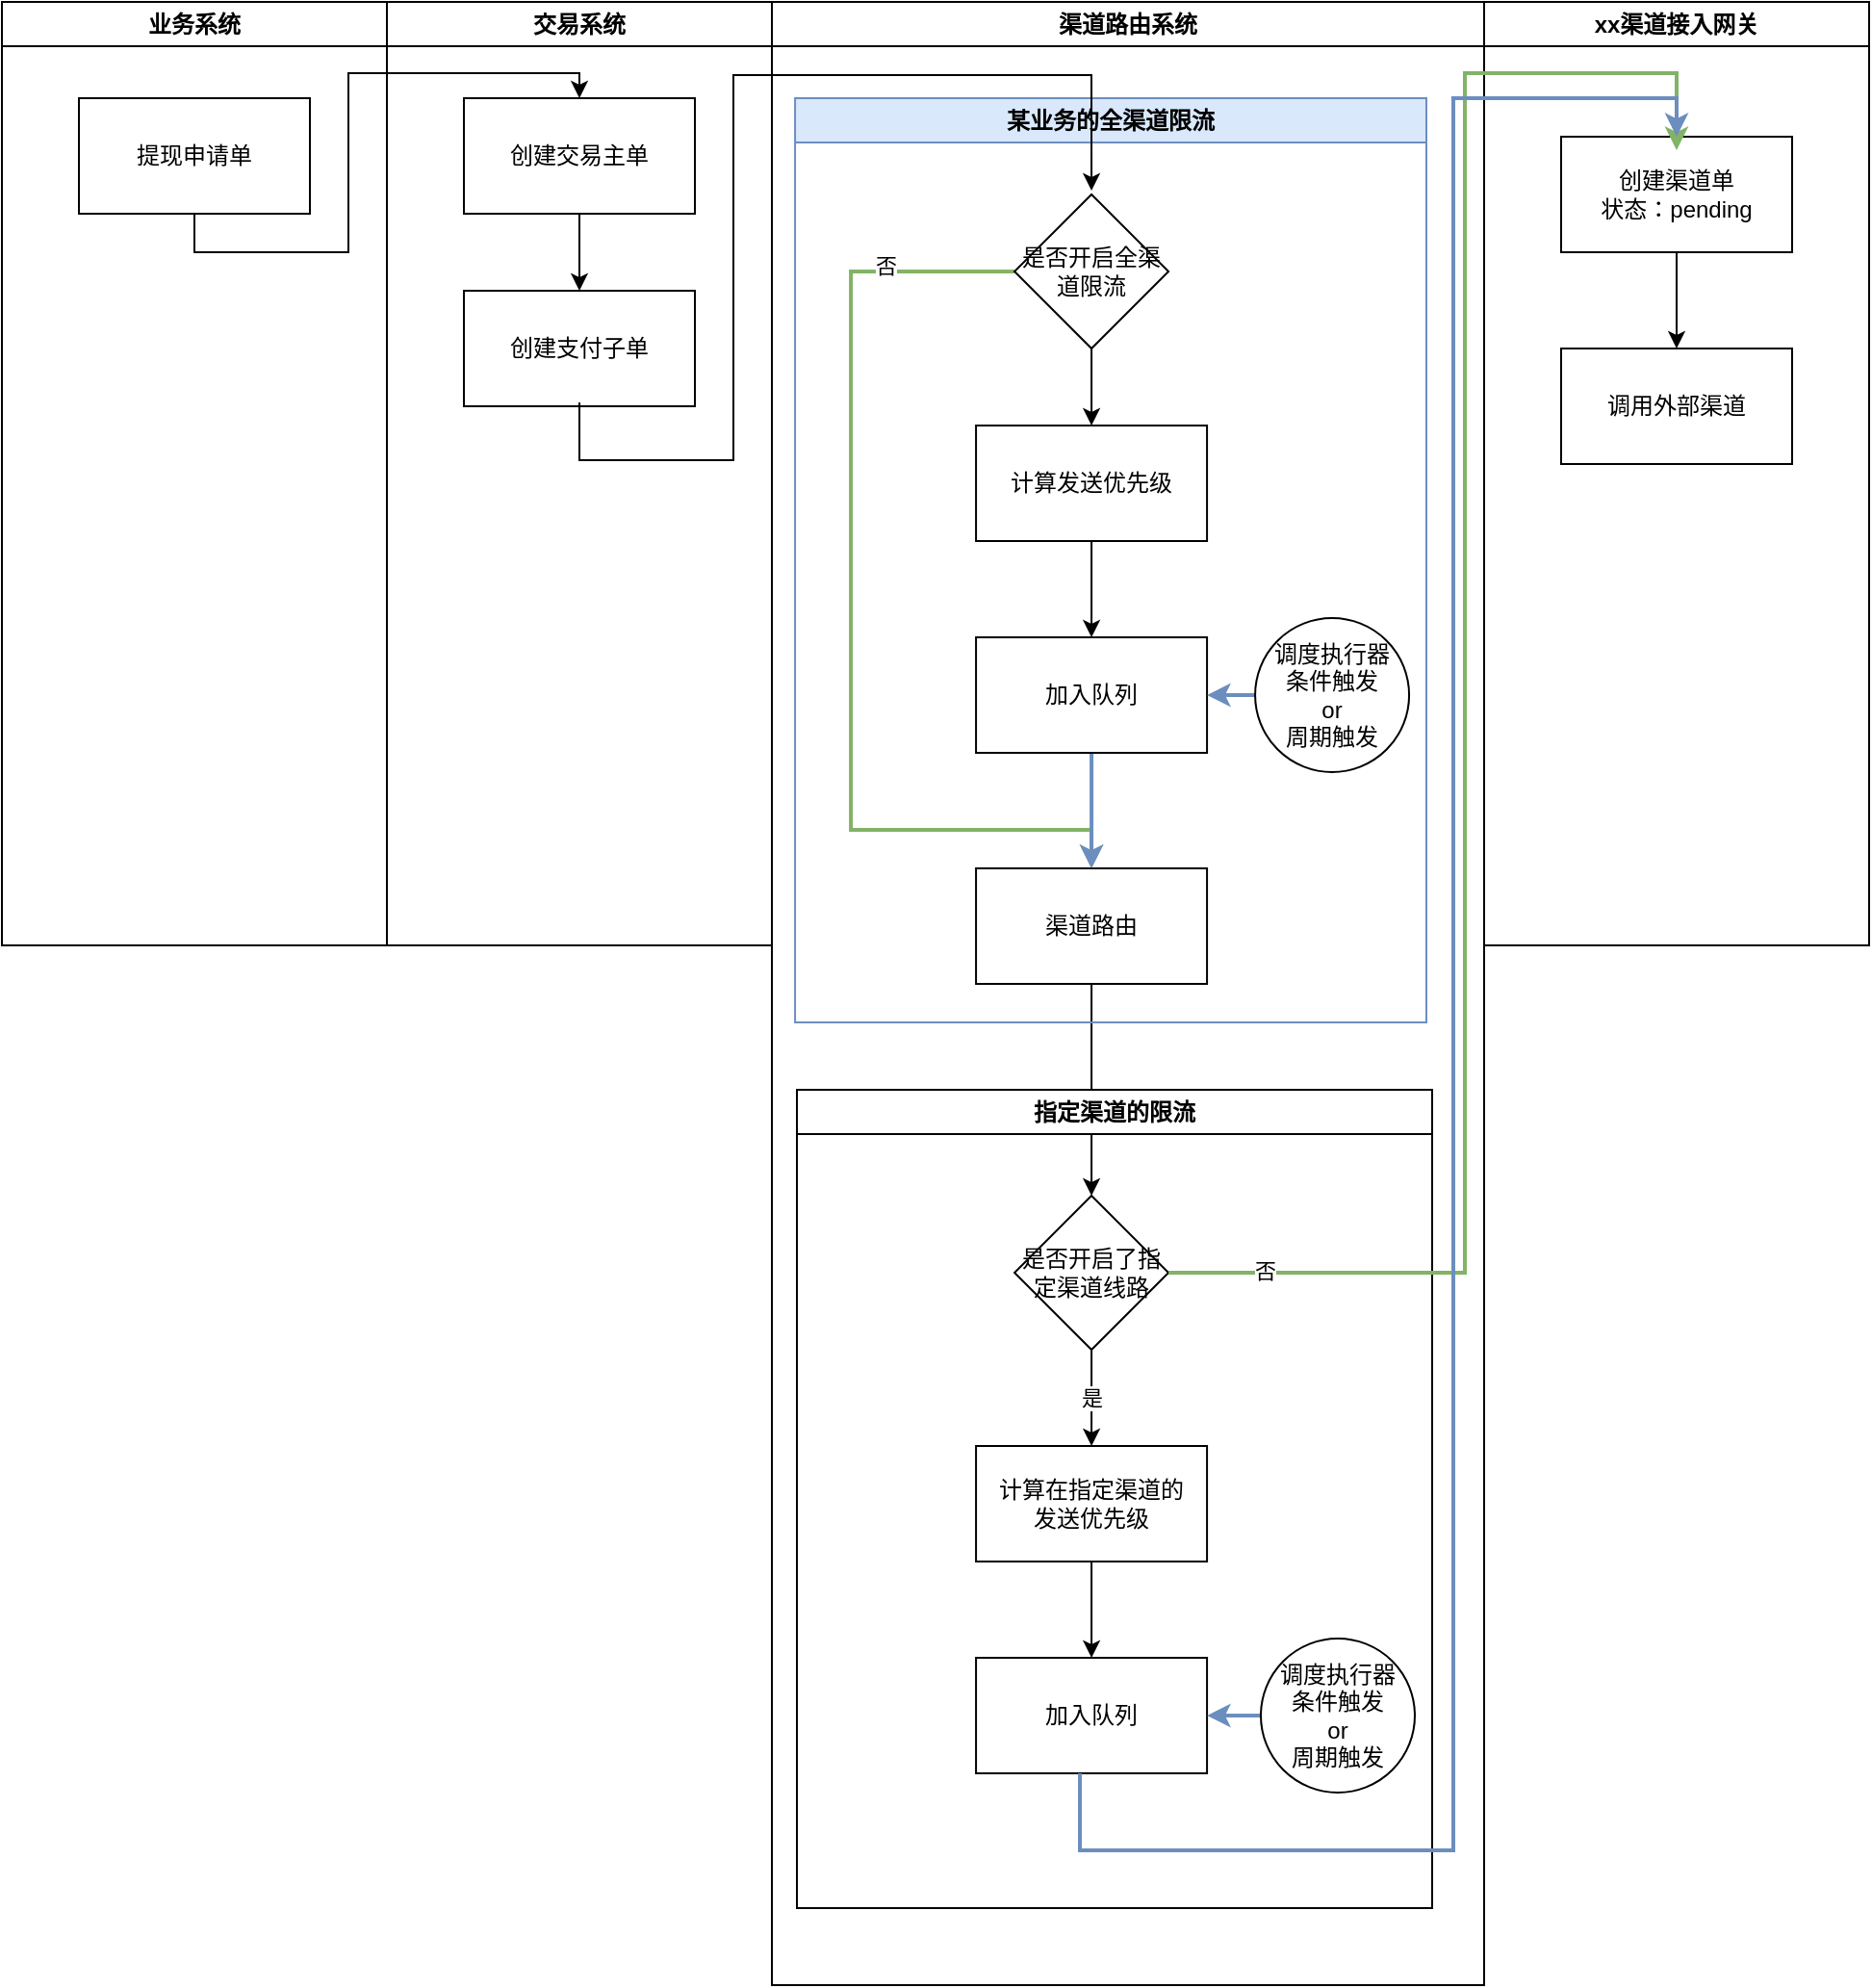 <mxfile version="20.8.23" type="github">
  <diagram name="第 1 页" id="Jk1bQOxPS3HD9sCwl8Wc">
    <mxGraphModel dx="1136" dy="727" grid="1" gridSize="10" guides="1" tooltips="1" connect="1" arrows="1" fold="1" page="1" pageScale="1" pageWidth="827" pageHeight="1169" math="0" shadow="0">
      <root>
        <mxCell id="0" />
        <mxCell id="1" parent="0" />
        <mxCell id="ZcJrrVffbv_kd-z43Npl-1" value="业务系统" style="swimlane;whiteSpace=wrap;html=1;" vertex="1" parent="1">
          <mxGeometry x="80" y="20" width="200" height="490" as="geometry" />
        </mxCell>
        <mxCell id="ZcJrrVffbv_kd-z43Npl-6" value="提现申请单" style="rounded=0;whiteSpace=wrap;html=1;" vertex="1" parent="ZcJrrVffbv_kd-z43Npl-1">
          <mxGeometry x="40" y="50" width="120" height="60" as="geometry" />
        </mxCell>
        <mxCell id="ZcJrrVffbv_kd-z43Npl-2" value="交易系统" style="swimlane;whiteSpace=wrap;html=1;" vertex="1" parent="1">
          <mxGeometry x="280" y="20" width="200" height="490" as="geometry" />
        </mxCell>
        <mxCell id="ZcJrrVffbv_kd-z43Npl-40" style="edgeStyle=orthogonalEdgeStyle;rounded=0;orthogonalLoop=1;jettySize=auto;html=1;entryX=0.5;entryY=0;entryDx=0;entryDy=0;strokeColor=#000000;strokeWidth=1;" edge="1" parent="ZcJrrVffbv_kd-z43Npl-2" source="ZcJrrVffbv_kd-z43Npl-7" target="ZcJrrVffbv_kd-z43Npl-8">
          <mxGeometry relative="1" as="geometry" />
        </mxCell>
        <mxCell id="ZcJrrVffbv_kd-z43Npl-7" value="创建交易主单" style="rounded=0;whiteSpace=wrap;html=1;" vertex="1" parent="ZcJrrVffbv_kd-z43Npl-2">
          <mxGeometry x="40" y="50" width="120" height="60" as="geometry" />
        </mxCell>
        <mxCell id="ZcJrrVffbv_kd-z43Npl-8" value="创建支付子单" style="rounded=0;whiteSpace=wrap;html=1;" vertex="1" parent="ZcJrrVffbv_kd-z43Npl-2">
          <mxGeometry x="40" y="150" width="120" height="60" as="geometry" />
        </mxCell>
        <mxCell id="ZcJrrVffbv_kd-z43Npl-3" value="渠道路由系统" style="swimlane;whiteSpace=wrap;html=1;" vertex="1" parent="1">
          <mxGeometry x="480" y="20" width="370" height="1030" as="geometry" />
        </mxCell>
        <mxCell id="ZcJrrVffbv_kd-z43Npl-14" style="edgeStyle=orthogonalEdgeStyle;rounded=0;orthogonalLoop=1;jettySize=auto;html=1;entryX=0.5;entryY=0;entryDx=0;entryDy=0;exitX=0;exitY=0.5;exitDx=0;exitDy=0;fillColor=#d5e8d4;strokeColor=#82b366;strokeWidth=2;" edge="1" parent="ZcJrrVffbv_kd-z43Npl-3" source="ZcJrrVffbv_kd-z43Npl-10" target="ZcJrrVffbv_kd-z43Npl-11">
          <mxGeometry relative="1" as="geometry">
            <Array as="points">
              <mxPoint x="41.04" y="140" />
              <mxPoint x="41.04" y="430" />
              <mxPoint x="166.04" y="430" />
            </Array>
          </mxGeometry>
        </mxCell>
        <mxCell id="ZcJrrVffbv_kd-z43Npl-15" value="否" style="edgeLabel;html=1;align=center;verticalAlign=middle;resizable=0;points=[];" vertex="1" connectable="0" parent="ZcJrrVffbv_kd-z43Npl-14">
          <mxGeometry x="-0.74" y="-3" relative="1" as="geometry">
            <mxPoint as="offset" />
          </mxGeometry>
        </mxCell>
        <mxCell id="ZcJrrVffbv_kd-z43Npl-17" style="edgeStyle=orthogonalEdgeStyle;rounded=0;orthogonalLoop=1;jettySize=auto;html=1;entryX=0.5;entryY=0;entryDx=0;entryDy=0;" edge="1" parent="ZcJrrVffbv_kd-z43Npl-3" source="ZcJrrVffbv_kd-z43Npl-10" target="ZcJrrVffbv_kd-z43Npl-16">
          <mxGeometry relative="1" as="geometry" />
        </mxCell>
        <mxCell id="ZcJrrVffbv_kd-z43Npl-10" value="是否开启全渠道限流" style="rhombus;whiteSpace=wrap;html=1;" vertex="1" parent="ZcJrrVffbv_kd-z43Npl-3">
          <mxGeometry x="126.04" y="100" width="80" height="80" as="geometry" />
        </mxCell>
        <mxCell id="ZcJrrVffbv_kd-z43Npl-26" style="edgeStyle=orthogonalEdgeStyle;rounded=0;orthogonalLoop=1;jettySize=auto;html=1;entryX=0.5;entryY=0;entryDx=0;entryDy=0;strokeColor=#000000;strokeWidth=1;" edge="1" parent="ZcJrrVffbv_kd-z43Npl-3" source="ZcJrrVffbv_kd-z43Npl-11" target="ZcJrrVffbv_kd-z43Npl-25">
          <mxGeometry relative="1" as="geometry" />
        </mxCell>
        <mxCell id="ZcJrrVffbv_kd-z43Npl-11" value="渠道路由" style="rounded=0;whiteSpace=wrap;html=1;" vertex="1" parent="ZcJrrVffbv_kd-z43Npl-3">
          <mxGeometry x="106.04" y="450" width="120" height="60" as="geometry" />
        </mxCell>
        <mxCell id="ZcJrrVffbv_kd-z43Npl-19" style="edgeStyle=orthogonalEdgeStyle;rounded=0;orthogonalLoop=1;jettySize=auto;html=1;entryX=0.5;entryY=0;entryDx=0;entryDy=0;fillColor=#dae8fc;strokeColor=#6c8ebf;strokeWidth=2;" edge="1" parent="ZcJrrVffbv_kd-z43Npl-3" source="ZcJrrVffbv_kd-z43Npl-12" target="ZcJrrVffbv_kd-z43Npl-11">
          <mxGeometry relative="1" as="geometry" />
        </mxCell>
        <mxCell id="ZcJrrVffbv_kd-z43Npl-12" value="加入队列" style="rounded=0;whiteSpace=wrap;html=1;" vertex="1" parent="ZcJrrVffbv_kd-z43Npl-3">
          <mxGeometry x="106.04" y="330" width="120" height="60" as="geometry" />
        </mxCell>
        <mxCell id="ZcJrrVffbv_kd-z43Npl-18" style="edgeStyle=orthogonalEdgeStyle;rounded=0;orthogonalLoop=1;jettySize=auto;html=1;entryX=0.5;entryY=0;entryDx=0;entryDy=0;" edge="1" parent="ZcJrrVffbv_kd-z43Npl-3" source="ZcJrrVffbv_kd-z43Npl-16" target="ZcJrrVffbv_kd-z43Npl-12">
          <mxGeometry relative="1" as="geometry" />
        </mxCell>
        <mxCell id="ZcJrrVffbv_kd-z43Npl-16" value="计算发送优先级" style="rounded=0;whiteSpace=wrap;html=1;" vertex="1" parent="ZcJrrVffbv_kd-z43Npl-3">
          <mxGeometry x="106.04" y="220" width="120" height="60" as="geometry" />
        </mxCell>
        <mxCell id="ZcJrrVffbv_kd-z43Npl-21" style="edgeStyle=orthogonalEdgeStyle;rounded=0;orthogonalLoop=1;jettySize=auto;html=1;entryX=1;entryY=0.5;entryDx=0;entryDy=0;fillColor=#dae8fc;strokeColor=#6c8ebf;strokeWidth=2;" edge="1" parent="ZcJrrVffbv_kd-z43Npl-3" source="ZcJrrVffbv_kd-z43Npl-20" target="ZcJrrVffbv_kd-z43Npl-12">
          <mxGeometry relative="1" as="geometry" />
        </mxCell>
        <mxCell id="ZcJrrVffbv_kd-z43Npl-20" value="调度执行器&lt;br&gt;条件触发&lt;br&gt;or&lt;br&gt;周期触发" style="ellipse;whiteSpace=wrap;html=1;aspect=fixed;" vertex="1" parent="ZcJrrVffbv_kd-z43Npl-3">
          <mxGeometry x="251.04" y="320" width="80" height="80" as="geometry" />
        </mxCell>
        <mxCell id="ZcJrrVffbv_kd-z43Npl-22" value="某业务的全渠道限流" style="swimlane;whiteSpace=wrap;html=1;fillColor=#dae8fc;strokeColor=#6c8ebf;" vertex="1" parent="ZcJrrVffbv_kd-z43Npl-3">
          <mxGeometry x="12.04" y="50" width="327.96" height="480" as="geometry" />
        </mxCell>
        <mxCell id="ZcJrrVffbv_kd-z43Npl-30" value="是" style="edgeStyle=orthogonalEdgeStyle;rounded=0;orthogonalLoop=1;jettySize=auto;html=1;strokeColor=#000000;strokeWidth=1;" edge="1" parent="ZcJrrVffbv_kd-z43Npl-3" source="ZcJrrVffbv_kd-z43Npl-25" target="ZcJrrVffbv_kd-z43Npl-29">
          <mxGeometry relative="1" as="geometry" />
        </mxCell>
        <mxCell id="ZcJrrVffbv_kd-z43Npl-25" value="是否开启了指定渠道线路" style="rhombus;whiteSpace=wrap;html=1;" vertex="1" parent="ZcJrrVffbv_kd-z43Npl-3">
          <mxGeometry x="126.04" y="620" width="80" height="80" as="geometry" />
        </mxCell>
        <mxCell id="ZcJrrVffbv_kd-z43Npl-33" style="edgeStyle=orthogonalEdgeStyle;rounded=0;orthogonalLoop=1;jettySize=auto;html=1;entryX=0.5;entryY=0;entryDx=0;entryDy=0;strokeColor=#000000;strokeWidth=1;" edge="1" parent="ZcJrrVffbv_kd-z43Npl-3" source="ZcJrrVffbv_kd-z43Npl-29" target="ZcJrrVffbv_kd-z43Npl-31">
          <mxGeometry relative="1" as="geometry" />
        </mxCell>
        <mxCell id="ZcJrrVffbv_kd-z43Npl-29" value="计算在指定渠道的&lt;br&gt;发送优先级" style="rounded=0;whiteSpace=wrap;html=1;" vertex="1" parent="ZcJrrVffbv_kd-z43Npl-3">
          <mxGeometry x="106.04" y="750" width="120" height="60" as="geometry" />
        </mxCell>
        <mxCell id="ZcJrrVffbv_kd-z43Npl-31" value="加入队列" style="rounded=0;whiteSpace=wrap;html=1;" vertex="1" parent="ZcJrrVffbv_kd-z43Npl-3">
          <mxGeometry x="106.04" y="860" width="120" height="60" as="geometry" />
        </mxCell>
        <mxCell id="ZcJrrVffbv_kd-z43Npl-34" style="edgeStyle=orthogonalEdgeStyle;rounded=0;orthogonalLoop=1;jettySize=auto;html=1;entryX=1;entryY=0.5;entryDx=0;entryDy=0;strokeColor=#6c8ebf;strokeWidth=2;fillColor=#dae8fc;" edge="1" parent="ZcJrrVffbv_kd-z43Npl-3" source="ZcJrrVffbv_kd-z43Npl-32" target="ZcJrrVffbv_kd-z43Npl-31">
          <mxGeometry relative="1" as="geometry" />
        </mxCell>
        <mxCell id="ZcJrrVffbv_kd-z43Npl-32" value="调度执行器&lt;br&gt;条件触发&lt;br&gt;or&lt;br&gt;周期触发" style="ellipse;whiteSpace=wrap;html=1;aspect=fixed;" vertex="1" parent="ZcJrrVffbv_kd-z43Npl-3">
          <mxGeometry x="254" y="850" width="80" height="80" as="geometry" />
        </mxCell>
        <mxCell id="ZcJrrVffbv_kd-z43Npl-36" value="指定渠道的限流" style="swimlane;whiteSpace=wrap;html=1;" vertex="1" parent="ZcJrrVffbv_kd-z43Npl-3">
          <mxGeometry x="13" y="565" width="330" height="425" as="geometry" />
        </mxCell>
        <mxCell id="ZcJrrVffbv_kd-z43Npl-4" value="xx渠道接入网关" style="swimlane;whiteSpace=wrap;html=1;" vertex="1" parent="1">
          <mxGeometry x="850" y="20" width="200" height="490" as="geometry" />
        </mxCell>
        <mxCell id="ZcJrrVffbv_kd-z43Npl-23" value="创建渠道单&lt;br&gt;状态：pending" style="rounded=0;whiteSpace=wrap;html=1;" vertex="1" parent="ZcJrrVffbv_kd-z43Npl-4">
          <mxGeometry x="40" y="70" width="120" height="60" as="geometry" />
        </mxCell>
        <mxCell id="ZcJrrVffbv_kd-z43Npl-43" value="调用外部渠道" style="rounded=0;whiteSpace=wrap;html=1;" vertex="1" parent="ZcJrrVffbv_kd-z43Npl-4">
          <mxGeometry x="40" y="180" width="120" height="60" as="geometry" />
        </mxCell>
        <mxCell id="ZcJrrVffbv_kd-z43Npl-42" style="edgeStyle=orthogonalEdgeStyle;rounded=0;orthogonalLoop=1;jettySize=auto;html=1;entryX=0.5;entryY=0;entryDx=0;entryDy=0;strokeColor=#000000;strokeWidth=1;exitX=0.5;exitY=1;exitDx=0;exitDy=0;" edge="1" parent="ZcJrrVffbv_kd-z43Npl-4" source="ZcJrrVffbv_kd-z43Npl-23" target="ZcJrrVffbv_kd-z43Npl-43">
          <mxGeometry relative="1" as="geometry">
            <mxPoint x="300" y="70" as="targetPoint" />
            <Array as="points">
              <mxPoint x="100" y="160" />
              <mxPoint x="100" y="160" />
            </Array>
          </mxGeometry>
        </mxCell>
        <mxCell id="ZcJrrVffbv_kd-z43Npl-27" style="edgeStyle=orthogonalEdgeStyle;rounded=0;orthogonalLoop=1;jettySize=auto;html=1;entryX=0.5;entryY=0;entryDx=0;entryDy=0;strokeColor=#82b366;strokeWidth=2;exitX=1;exitY=0.5;exitDx=0;exitDy=0;fillColor=#d5e8d4;" edge="1" parent="1" source="ZcJrrVffbv_kd-z43Npl-25">
          <mxGeometry relative="1" as="geometry">
            <mxPoint x="685.997" y="687.043" as="sourcePoint" />
            <mxPoint x="950" y="97" as="targetPoint" />
            <Array as="points">
              <mxPoint x="840" y="680" />
              <mxPoint x="840" y="57" />
              <mxPoint x="950" y="57" />
            </Array>
          </mxGeometry>
        </mxCell>
        <mxCell id="ZcJrrVffbv_kd-z43Npl-28" value="否" style="edgeLabel;html=1;align=center;verticalAlign=middle;resizable=0;points=[];" vertex="1" connectable="0" parent="ZcJrrVffbv_kd-z43Npl-27">
          <mxGeometry x="-0.892" y="1" relative="1" as="geometry">
            <mxPoint as="offset" />
          </mxGeometry>
        </mxCell>
        <mxCell id="ZcJrrVffbv_kd-z43Npl-35" style="edgeStyle=orthogonalEdgeStyle;rounded=0;orthogonalLoop=1;jettySize=auto;html=1;entryX=0.5;entryY=0;entryDx=0;entryDy=0;strokeColor=#6c8ebf;strokeWidth=2;fillColor=#dae8fc;" edge="1" parent="1" target="ZcJrrVffbv_kd-z43Npl-23">
          <mxGeometry relative="1" as="geometry">
            <mxPoint x="640.0" y="940" as="sourcePoint" />
            <mxPoint x="928" y="90" as="targetPoint" />
            <Array as="points">
              <mxPoint x="640" y="980" />
              <mxPoint x="834" y="980" />
              <mxPoint x="834" y="70" />
              <mxPoint x="950" y="70" />
            </Array>
          </mxGeometry>
        </mxCell>
        <mxCell id="ZcJrrVffbv_kd-z43Npl-38" style="edgeStyle=orthogonalEdgeStyle;rounded=0;orthogonalLoop=1;jettySize=auto;html=1;entryX=0.5;entryY=0;entryDx=0;entryDy=0;strokeColor=#000000;strokeWidth=1;exitX=0.5;exitY=1;exitDx=0;exitDy=0;" edge="1" parent="1">
          <mxGeometry relative="1" as="geometry">
            <mxPoint x="380" y="228" as="sourcePoint" />
            <mxPoint x="646.04" y="118" as="targetPoint" />
            <Array as="points">
              <mxPoint x="380" y="258" />
              <mxPoint x="460" y="258" />
              <mxPoint x="460" y="58" />
              <mxPoint x="646" y="58" />
            </Array>
          </mxGeometry>
        </mxCell>
        <mxCell id="ZcJrrVffbv_kd-z43Npl-39" style="edgeStyle=orthogonalEdgeStyle;rounded=0;orthogonalLoop=1;jettySize=auto;html=1;entryX=0.5;entryY=0;entryDx=0;entryDy=0;strokeColor=#000000;strokeWidth=1;exitX=0.5;exitY=1;exitDx=0;exitDy=0;" edge="1" parent="1" source="ZcJrrVffbv_kd-z43Npl-6" target="ZcJrrVffbv_kd-z43Npl-7">
          <mxGeometry relative="1" as="geometry">
            <mxPoint x="180" y="144" as="sourcePoint" />
            <mxPoint x="380" y="84" as="targetPoint" />
            <Array as="points">
              <mxPoint x="180" y="150" />
              <mxPoint x="260" y="150" />
              <mxPoint x="260" y="57" />
              <mxPoint x="380" y="57" />
            </Array>
          </mxGeometry>
        </mxCell>
      </root>
    </mxGraphModel>
  </diagram>
</mxfile>
